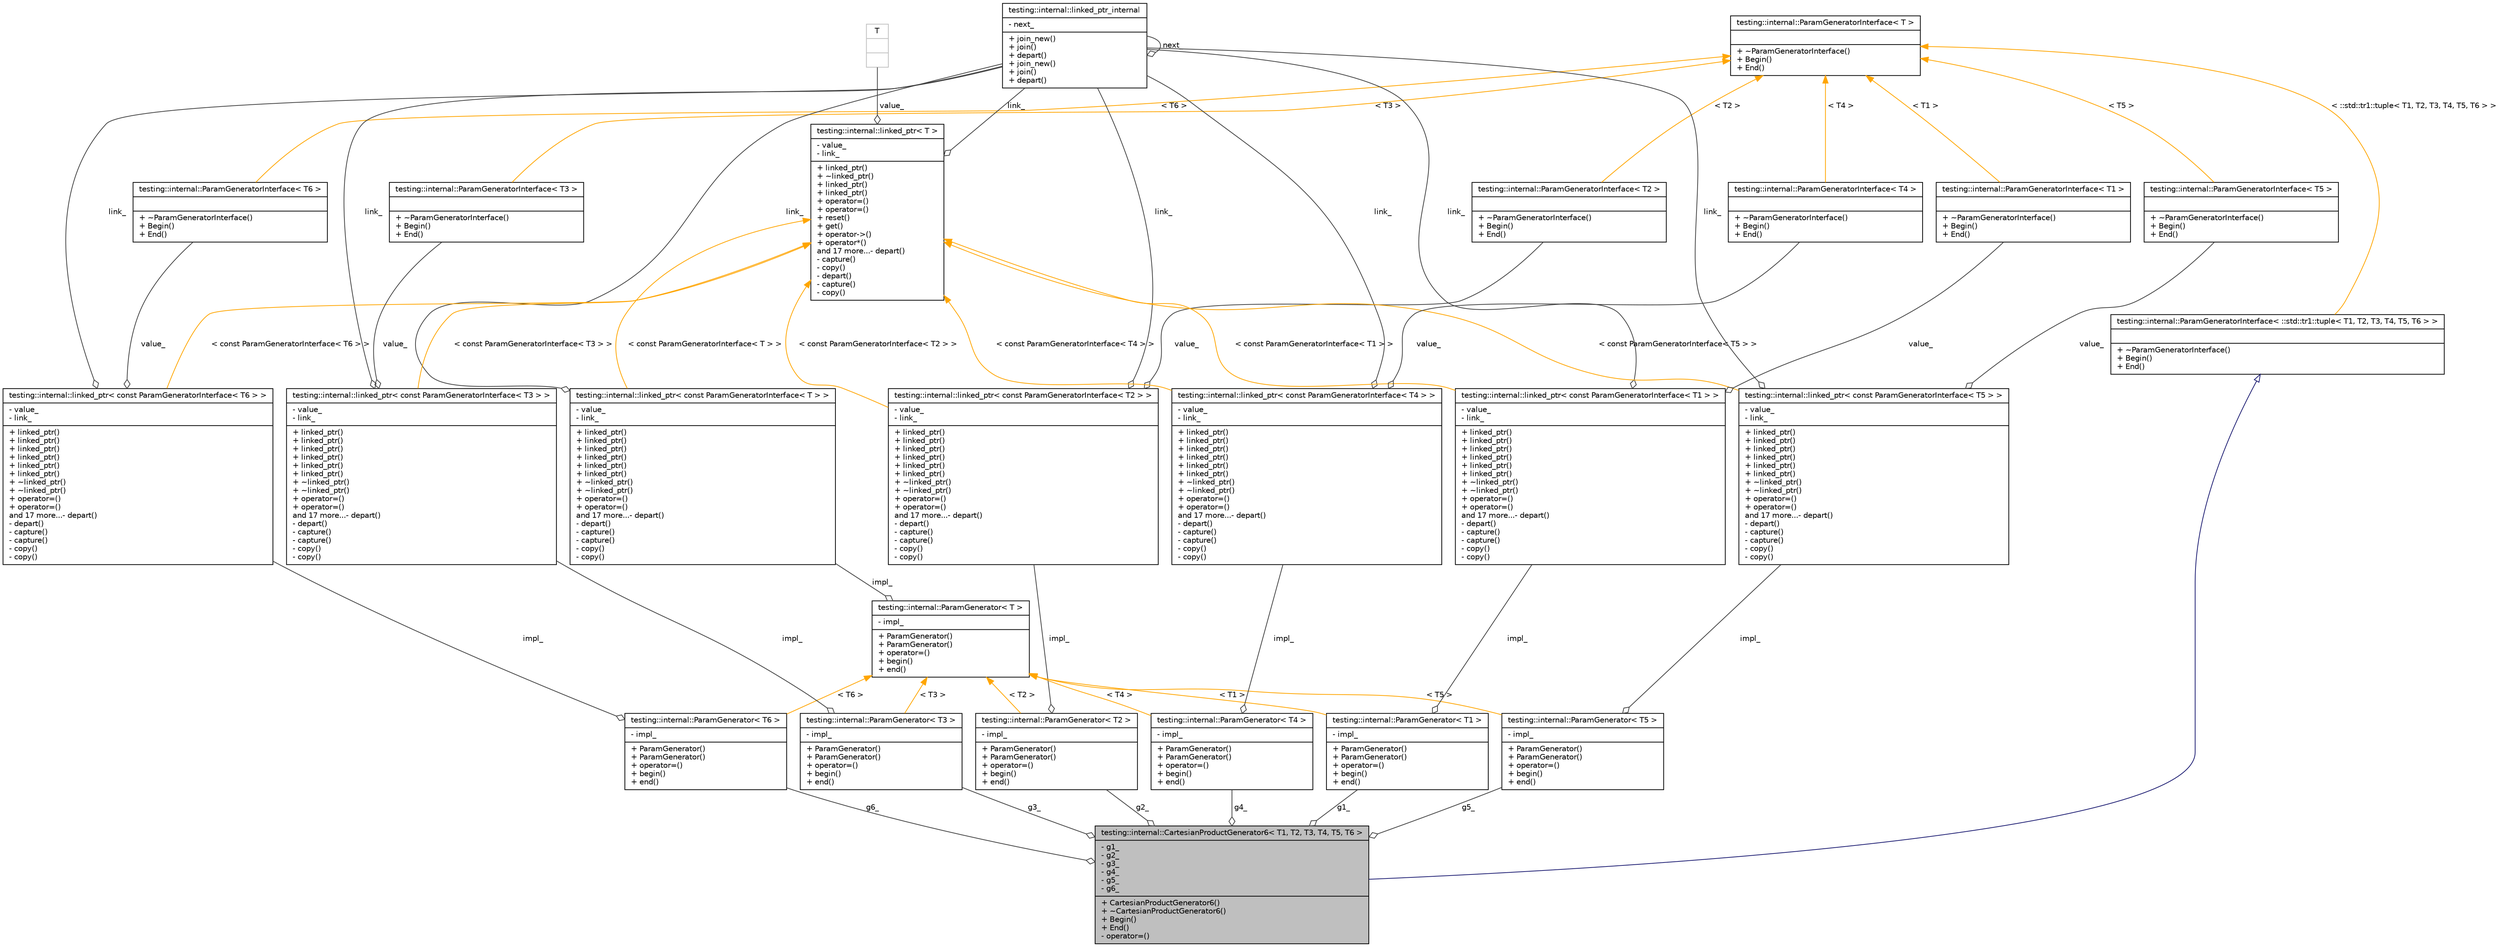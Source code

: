 digraph G
{
  edge [fontname="Helvetica",fontsize="10",labelfontname="Helvetica",labelfontsize="10"];
  node [fontname="Helvetica",fontsize="10",shape=record];
  Node1 [label="{testing::internal::CartesianProductGenerator6\< T1, T2, T3, T4, T5, T6 \>\n|- g1_\l- g2_\l- g3_\l- g4_\l- g5_\l- g6_\l|+ CartesianProductGenerator6()\l+ ~CartesianProductGenerator6()\l+ Begin()\l+ End()\l- operator=()\l}",height=0.2,width=0.4,color="black", fillcolor="grey75", style="filled" fontcolor="black"];
  Node2 -> Node1 [dir="back",color="midnightblue",fontsize="10",style="solid",arrowtail="onormal",fontname="Helvetica"];
  Node2 [label="{testing::internal::ParamGeneratorInterface\< ::std::tr1::tuple\< T1, T2, T3, T4, T5, T6 \> \>\n||+ ~ParamGeneratorInterface()\l+ Begin()\l+ End()\l}",height=0.2,width=0.4,color="black", fillcolor="white", style="filled",URL="$classtesting_1_1internal_1_1ParamGeneratorInterface.html"];
  Node3 -> Node2 [dir="back",color="orange",fontsize="10",style="solid",label=" \< ::std::tr1::tuple\< T1, T2, T3, T4, T5, T6 \> \>" ,fontname="Helvetica"];
  Node3 [label="{testing::internal::ParamGeneratorInterface\< T \>\n||+ ~ParamGeneratorInterface()\l+ Begin()\l+ End()\l}",height=0.2,width=0.4,color="black", fillcolor="white", style="filled",URL="$classtesting_1_1internal_1_1ParamGeneratorInterface.html"];
  Node4 -> Node1 [color="grey25",fontsize="10",style="solid",label=" g2_" ,arrowhead="odiamond",fontname="Helvetica"];
  Node4 [label="{testing::internal::ParamGenerator\< T2 \>\n|- impl_\l|+ ParamGenerator()\l+ ParamGenerator()\l+ operator=()\l+ begin()\l+ end()\l}",height=0.2,width=0.4,color="black", fillcolor="white", style="filled",URL="$classtesting_1_1internal_1_1ParamGenerator.html"];
  Node5 -> Node4 [color="grey25",fontsize="10",style="solid",label=" impl_" ,arrowhead="odiamond",fontname="Helvetica"];
  Node5 [label="{testing::internal::linked_ptr\< const ParamGeneratorInterface\< T2 \> \>\n|- value_\l- link_\l|+ linked_ptr()\l+ linked_ptr()\l+ linked_ptr()\l+ linked_ptr()\l+ linked_ptr()\l+ linked_ptr()\l+ ~linked_ptr()\l+ ~linked_ptr()\l+ operator=()\l+ operator=()\land 17 more...- depart()\l- depart()\l- capture()\l- capture()\l- copy()\l- copy()\l}",height=0.2,width=0.4,color="black", fillcolor="white", style="filled",URL="$classtesting_1_1internal_1_1linked__ptr.html"];
  Node6 -> Node5 [color="grey25",fontsize="10",style="solid",label=" link_" ,arrowhead="odiamond",fontname="Helvetica"];
  Node6 [label="{testing::internal::linked_ptr_internal\n|- next_\l|+ join_new()\l+ join()\l+ depart()\l+ join_new()\l+ join()\l+ depart()\l}",height=0.2,width=0.4,color="black", fillcolor="white", style="filled",URL="$classtesting_1_1internal_1_1linked__ptr__internal.html"];
  Node6 -> Node6 [color="grey25",fontsize="10",style="solid",label=" next_" ,arrowhead="odiamond",fontname="Helvetica"];
  Node7 -> Node5 [color="grey25",fontsize="10",style="solid",label=" value_" ,arrowhead="odiamond",fontname="Helvetica"];
  Node7 [label="{testing::internal::ParamGeneratorInterface\< T2 \>\n||+ ~ParamGeneratorInterface()\l+ Begin()\l+ End()\l}",height=0.2,width=0.4,color="black", fillcolor="white", style="filled",URL="$classtesting_1_1internal_1_1ParamGeneratorInterface.html"];
  Node3 -> Node7 [dir="back",color="orange",fontsize="10",style="solid",label=" \< T2 \>" ,fontname="Helvetica"];
  Node8 -> Node5 [dir="back",color="orange",fontsize="10",style="solid",label=" \< const ParamGeneratorInterface\< T2 \> \>" ,fontname="Helvetica"];
  Node8 [label="{testing::internal::linked_ptr\< T \>\n|- value_\l- link_\l|+ linked_ptr()\l+ ~linked_ptr()\l+ linked_ptr()\l+ linked_ptr()\l+ operator=()\l+ operator=()\l+ reset()\l+ get()\l+ operator-\>()\l+ operator*()\land 17 more...- depart()\l- capture()\l- copy()\l- depart()\l- capture()\l- copy()\l}",height=0.2,width=0.4,color="black", fillcolor="white", style="filled",URL="$classtesting_1_1internal_1_1linked__ptr.html"];
  Node6 -> Node8 [color="grey25",fontsize="10",style="solid",label=" link_" ,arrowhead="odiamond",fontname="Helvetica"];
  Node9 -> Node8 [color="grey25",fontsize="10",style="solid",label=" value_" ,arrowhead="odiamond",fontname="Helvetica"];
  Node9 [label="{T\n||}",height=0.2,width=0.4,color="grey75", fillcolor="white", style="filled"];
  Node10 -> Node4 [dir="back",color="orange",fontsize="10",style="solid",label=" \< T2 \>" ,fontname="Helvetica"];
  Node10 [label="{testing::internal::ParamGenerator\< T \>\n|- impl_\l|+ ParamGenerator()\l+ ParamGenerator()\l+ operator=()\l+ begin()\l+ end()\l}",height=0.2,width=0.4,color="black", fillcolor="white", style="filled",URL="$classtesting_1_1internal_1_1ParamGenerator.html"];
  Node11 -> Node10 [color="grey25",fontsize="10",style="solid",label=" impl_" ,arrowhead="odiamond",fontname="Helvetica"];
  Node11 [label="{testing::internal::linked_ptr\< const ParamGeneratorInterface\< T \> \>\n|- value_\l- link_\l|+ linked_ptr()\l+ linked_ptr()\l+ linked_ptr()\l+ linked_ptr()\l+ linked_ptr()\l+ linked_ptr()\l+ ~linked_ptr()\l+ ~linked_ptr()\l+ operator=()\l+ operator=()\land 17 more...- depart()\l- depart()\l- capture()\l- capture()\l- copy()\l- copy()\l}",height=0.2,width=0.4,color="black", fillcolor="white", style="filled",URL="$classtesting_1_1internal_1_1linked__ptr.html"];
  Node6 -> Node11 [color="grey25",fontsize="10",style="solid",label=" link_" ,arrowhead="odiamond",fontname="Helvetica"];
  Node8 -> Node11 [dir="back",color="orange",fontsize="10",style="solid",label=" \< const ParamGeneratorInterface\< T \> \>" ,fontname="Helvetica"];
  Node12 -> Node1 [color="grey25",fontsize="10",style="solid",label=" g6_" ,arrowhead="odiamond",fontname="Helvetica"];
  Node12 [label="{testing::internal::ParamGenerator\< T6 \>\n|- impl_\l|+ ParamGenerator()\l+ ParamGenerator()\l+ operator=()\l+ begin()\l+ end()\l}",height=0.2,width=0.4,color="black", fillcolor="white", style="filled",URL="$classtesting_1_1internal_1_1ParamGenerator.html"];
  Node13 -> Node12 [color="grey25",fontsize="10",style="solid",label=" impl_" ,arrowhead="odiamond",fontname="Helvetica"];
  Node13 [label="{testing::internal::linked_ptr\< const ParamGeneratorInterface\< T6 \> \>\n|- value_\l- link_\l|+ linked_ptr()\l+ linked_ptr()\l+ linked_ptr()\l+ linked_ptr()\l+ linked_ptr()\l+ linked_ptr()\l+ ~linked_ptr()\l+ ~linked_ptr()\l+ operator=()\l+ operator=()\land 17 more...- depart()\l- depart()\l- capture()\l- capture()\l- copy()\l- copy()\l}",height=0.2,width=0.4,color="black", fillcolor="white", style="filled",URL="$classtesting_1_1internal_1_1linked__ptr.html"];
  Node6 -> Node13 [color="grey25",fontsize="10",style="solid",label=" link_" ,arrowhead="odiamond",fontname="Helvetica"];
  Node14 -> Node13 [color="grey25",fontsize="10",style="solid",label=" value_" ,arrowhead="odiamond",fontname="Helvetica"];
  Node14 [label="{testing::internal::ParamGeneratorInterface\< T6 \>\n||+ ~ParamGeneratorInterface()\l+ Begin()\l+ End()\l}",height=0.2,width=0.4,color="black", fillcolor="white", style="filled",URL="$classtesting_1_1internal_1_1ParamGeneratorInterface.html"];
  Node3 -> Node14 [dir="back",color="orange",fontsize="10",style="solid",label=" \< T6 \>" ,fontname="Helvetica"];
  Node8 -> Node13 [dir="back",color="orange",fontsize="10",style="solid",label=" \< const ParamGeneratorInterface\< T6 \> \>" ,fontname="Helvetica"];
  Node10 -> Node12 [dir="back",color="orange",fontsize="10",style="solid",label=" \< T6 \>" ,fontname="Helvetica"];
  Node15 -> Node1 [color="grey25",fontsize="10",style="solid",label=" g1_" ,arrowhead="odiamond",fontname="Helvetica"];
  Node15 [label="{testing::internal::ParamGenerator\< T1 \>\n|- impl_\l|+ ParamGenerator()\l+ ParamGenerator()\l+ operator=()\l+ begin()\l+ end()\l}",height=0.2,width=0.4,color="black", fillcolor="white", style="filled",URL="$classtesting_1_1internal_1_1ParamGenerator.html"];
  Node16 -> Node15 [color="grey25",fontsize="10",style="solid",label=" impl_" ,arrowhead="odiamond",fontname="Helvetica"];
  Node16 [label="{testing::internal::linked_ptr\< const ParamGeneratorInterface\< T1 \> \>\n|- value_\l- link_\l|+ linked_ptr()\l+ linked_ptr()\l+ linked_ptr()\l+ linked_ptr()\l+ linked_ptr()\l+ linked_ptr()\l+ ~linked_ptr()\l+ ~linked_ptr()\l+ operator=()\l+ operator=()\land 17 more...- depart()\l- depart()\l- capture()\l- capture()\l- copy()\l- copy()\l}",height=0.2,width=0.4,color="black", fillcolor="white", style="filled",URL="$classtesting_1_1internal_1_1linked__ptr.html"];
  Node6 -> Node16 [color="grey25",fontsize="10",style="solid",label=" link_" ,arrowhead="odiamond",fontname="Helvetica"];
  Node17 -> Node16 [color="grey25",fontsize="10",style="solid",label=" value_" ,arrowhead="odiamond",fontname="Helvetica"];
  Node17 [label="{testing::internal::ParamGeneratorInterface\< T1 \>\n||+ ~ParamGeneratorInterface()\l+ Begin()\l+ End()\l}",height=0.2,width=0.4,color="black", fillcolor="white", style="filled",URL="$classtesting_1_1internal_1_1ParamGeneratorInterface.html"];
  Node3 -> Node17 [dir="back",color="orange",fontsize="10",style="solid",label=" \< T1 \>" ,fontname="Helvetica"];
  Node8 -> Node16 [dir="back",color="orange",fontsize="10",style="solid",label=" \< const ParamGeneratorInterface\< T1 \> \>" ,fontname="Helvetica"];
  Node10 -> Node15 [dir="back",color="orange",fontsize="10",style="solid",label=" \< T1 \>" ,fontname="Helvetica"];
  Node18 -> Node1 [color="grey25",fontsize="10",style="solid",label=" g5_" ,arrowhead="odiamond",fontname="Helvetica"];
  Node18 [label="{testing::internal::ParamGenerator\< T5 \>\n|- impl_\l|+ ParamGenerator()\l+ ParamGenerator()\l+ operator=()\l+ begin()\l+ end()\l}",height=0.2,width=0.4,color="black", fillcolor="white", style="filled",URL="$classtesting_1_1internal_1_1ParamGenerator.html"];
  Node19 -> Node18 [color="grey25",fontsize="10",style="solid",label=" impl_" ,arrowhead="odiamond",fontname="Helvetica"];
  Node19 [label="{testing::internal::linked_ptr\< const ParamGeneratorInterface\< T5 \> \>\n|- value_\l- link_\l|+ linked_ptr()\l+ linked_ptr()\l+ linked_ptr()\l+ linked_ptr()\l+ linked_ptr()\l+ linked_ptr()\l+ ~linked_ptr()\l+ ~linked_ptr()\l+ operator=()\l+ operator=()\land 17 more...- depart()\l- depart()\l- capture()\l- capture()\l- copy()\l- copy()\l}",height=0.2,width=0.4,color="black", fillcolor="white", style="filled",URL="$classtesting_1_1internal_1_1linked__ptr.html"];
  Node6 -> Node19 [color="grey25",fontsize="10",style="solid",label=" link_" ,arrowhead="odiamond",fontname="Helvetica"];
  Node20 -> Node19 [color="grey25",fontsize="10",style="solid",label=" value_" ,arrowhead="odiamond",fontname="Helvetica"];
  Node20 [label="{testing::internal::ParamGeneratorInterface\< T5 \>\n||+ ~ParamGeneratorInterface()\l+ Begin()\l+ End()\l}",height=0.2,width=0.4,color="black", fillcolor="white", style="filled",URL="$classtesting_1_1internal_1_1ParamGeneratorInterface.html"];
  Node3 -> Node20 [dir="back",color="orange",fontsize="10",style="solid",label=" \< T5 \>" ,fontname="Helvetica"];
  Node8 -> Node19 [dir="back",color="orange",fontsize="10",style="solid",label=" \< const ParamGeneratorInterface\< T5 \> \>" ,fontname="Helvetica"];
  Node10 -> Node18 [dir="back",color="orange",fontsize="10",style="solid",label=" \< T5 \>" ,fontname="Helvetica"];
  Node21 -> Node1 [color="grey25",fontsize="10",style="solid",label=" g4_" ,arrowhead="odiamond",fontname="Helvetica"];
  Node21 [label="{testing::internal::ParamGenerator\< T4 \>\n|- impl_\l|+ ParamGenerator()\l+ ParamGenerator()\l+ operator=()\l+ begin()\l+ end()\l}",height=0.2,width=0.4,color="black", fillcolor="white", style="filled",URL="$classtesting_1_1internal_1_1ParamGenerator.html"];
  Node22 -> Node21 [color="grey25",fontsize="10",style="solid",label=" impl_" ,arrowhead="odiamond",fontname="Helvetica"];
  Node22 [label="{testing::internal::linked_ptr\< const ParamGeneratorInterface\< T4 \> \>\n|- value_\l- link_\l|+ linked_ptr()\l+ linked_ptr()\l+ linked_ptr()\l+ linked_ptr()\l+ linked_ptr()\l+ linked_ptr()\l+ ~linked_ptr()\l+ ~linked_ptr()\l+ operator=()\l+ operator=()\land 17 more...- depart()\l- depart()\l- capture()\l- capture()\l- copy()\l- copy()\l}",height=0.2,width=0.4,color="black", fillcolor="white", style="filled",URL="$classtesting_1_1internal_1_1linked__ptr.html"];
  Node6 -> Node22 [color="grey25",fontsize="10",style="solid",label=" link_" ,arrowhead="odiamond",fontname="Helvetica"];
  Node23 -> Node22 [color="grey25",fontsize="10",style="solid",label=" value_" ,arrowhead="odiamond",fontname="Helvetica"];
  Node23 [label="{testing::internal::ParamGeneratorInterface\< T4 \>\n||+ ~ParamGeneratorInterface()\l+ Begin()\l+ End()\l}",height=0.2,width=0.4,color="black", fillcolor="white", style="filled",URL="$classtesting_1_1internal_1_1ParamGeneratorInterface.html"];
  Node3 -> Node23 [dir="back",color="orange",fontsize="10",style="solid",label=" \< T4 \>" ,fontname="Helvetica"];
  Node8 -> Node22 [dir="back",color="orange",fontsize="10",style="solid",label=" \< const ParamGeneratorInterface\< T4 \> \>" ,fontname="Helvetica"];
  Node10 -> Node21 [dir="back",color="orange",fontsize="10",style="solid",label=" \< T4 \>" ,fontname="Helvetica"];
  Node24 -> Node1 [color="grey25",fontsize="10",style="solid",label=" g3_" ,arrowhead="odiamond",fontname="Helvetica"];
  Node24 [label="{testing::internal::ParamGenerator\< T3 \>\n|- impl_\l|+ ParamGenerator()\l+ ParamGenerator()\l+ operator=()\l+ begin()\l+ end()\l}",height=0.2,width=0.4,color="black", fillcolor="white", style="filled",URL="$classtesting_1_1internal_1_1ParamGenerator.html"];
  Node25 -> Node24 [color="grey25",fontsize="10",style="solid",label=" impl_" ,arrowhead="odiamond",fontname="Helvetica"];
  Node25 [label="{testing::internal::linked_ptr\< const ParamGeneratorInterface\< T3 \> \>\n|- value_\l- link_\l|+ linked_ptr()\l+ linked_ptr()\l+ linked_ptr()\l+ linked_ptr()\l+ linked_ptr()\l+ linked_ptr()\l+ ~linked_ptr()\l+ ~linked_ptr()\l+ operator=()\l+ operator=()\land 17 more...- depart()\l- depart()\l- capture()\l- capture()\l- copy()\l- copy()\l}",height=0.2,width=0.4,color="black", fillcolor="white", style="filled",URL="$classtesting_1_1internal_1_1linked__ptr.html"];
  Node6 -> Node25 [color="grey25",fontsize="10",style="solid",label=" link_" ,arrowhead="odiamond",fontname="Helvetica"];
  Node26 -> Node25 [color="grey25",fontsize="10",style="solid",label=" value_" ,arrowhead="odiamond",fontname="Helvetica"];
  Node26 [label="{testing::internal::ParamGeneratorInterface\< T3 \>\n||+ ~ParamGeneratorInterface()\l+ Begin()\l+ End()\l}",height=0.2,width=0.4,color="black", fillcolor="white", style="filled",URL="$classtesting_1_1internal_1_1ParamGeneratorInterface.html"];
  Node3 -> Node26 [dir="back",color="orange",fontsize="10",style="solid",label=" \< T3 \>" ,fontname="Helvetica"];
  Node8 -> Node25 [dir="back",color="orange",fontsize="10",style="solid",label=" \< const ParamGeneratorInterface\< T3 \> \>" ,fontname="Helvetica"];
  Node10 -> Node24 [dir="back",color="orange",fontsize="10",style="solid",label=" \< T3 \>" ,fontname="Helvetica"];
}
